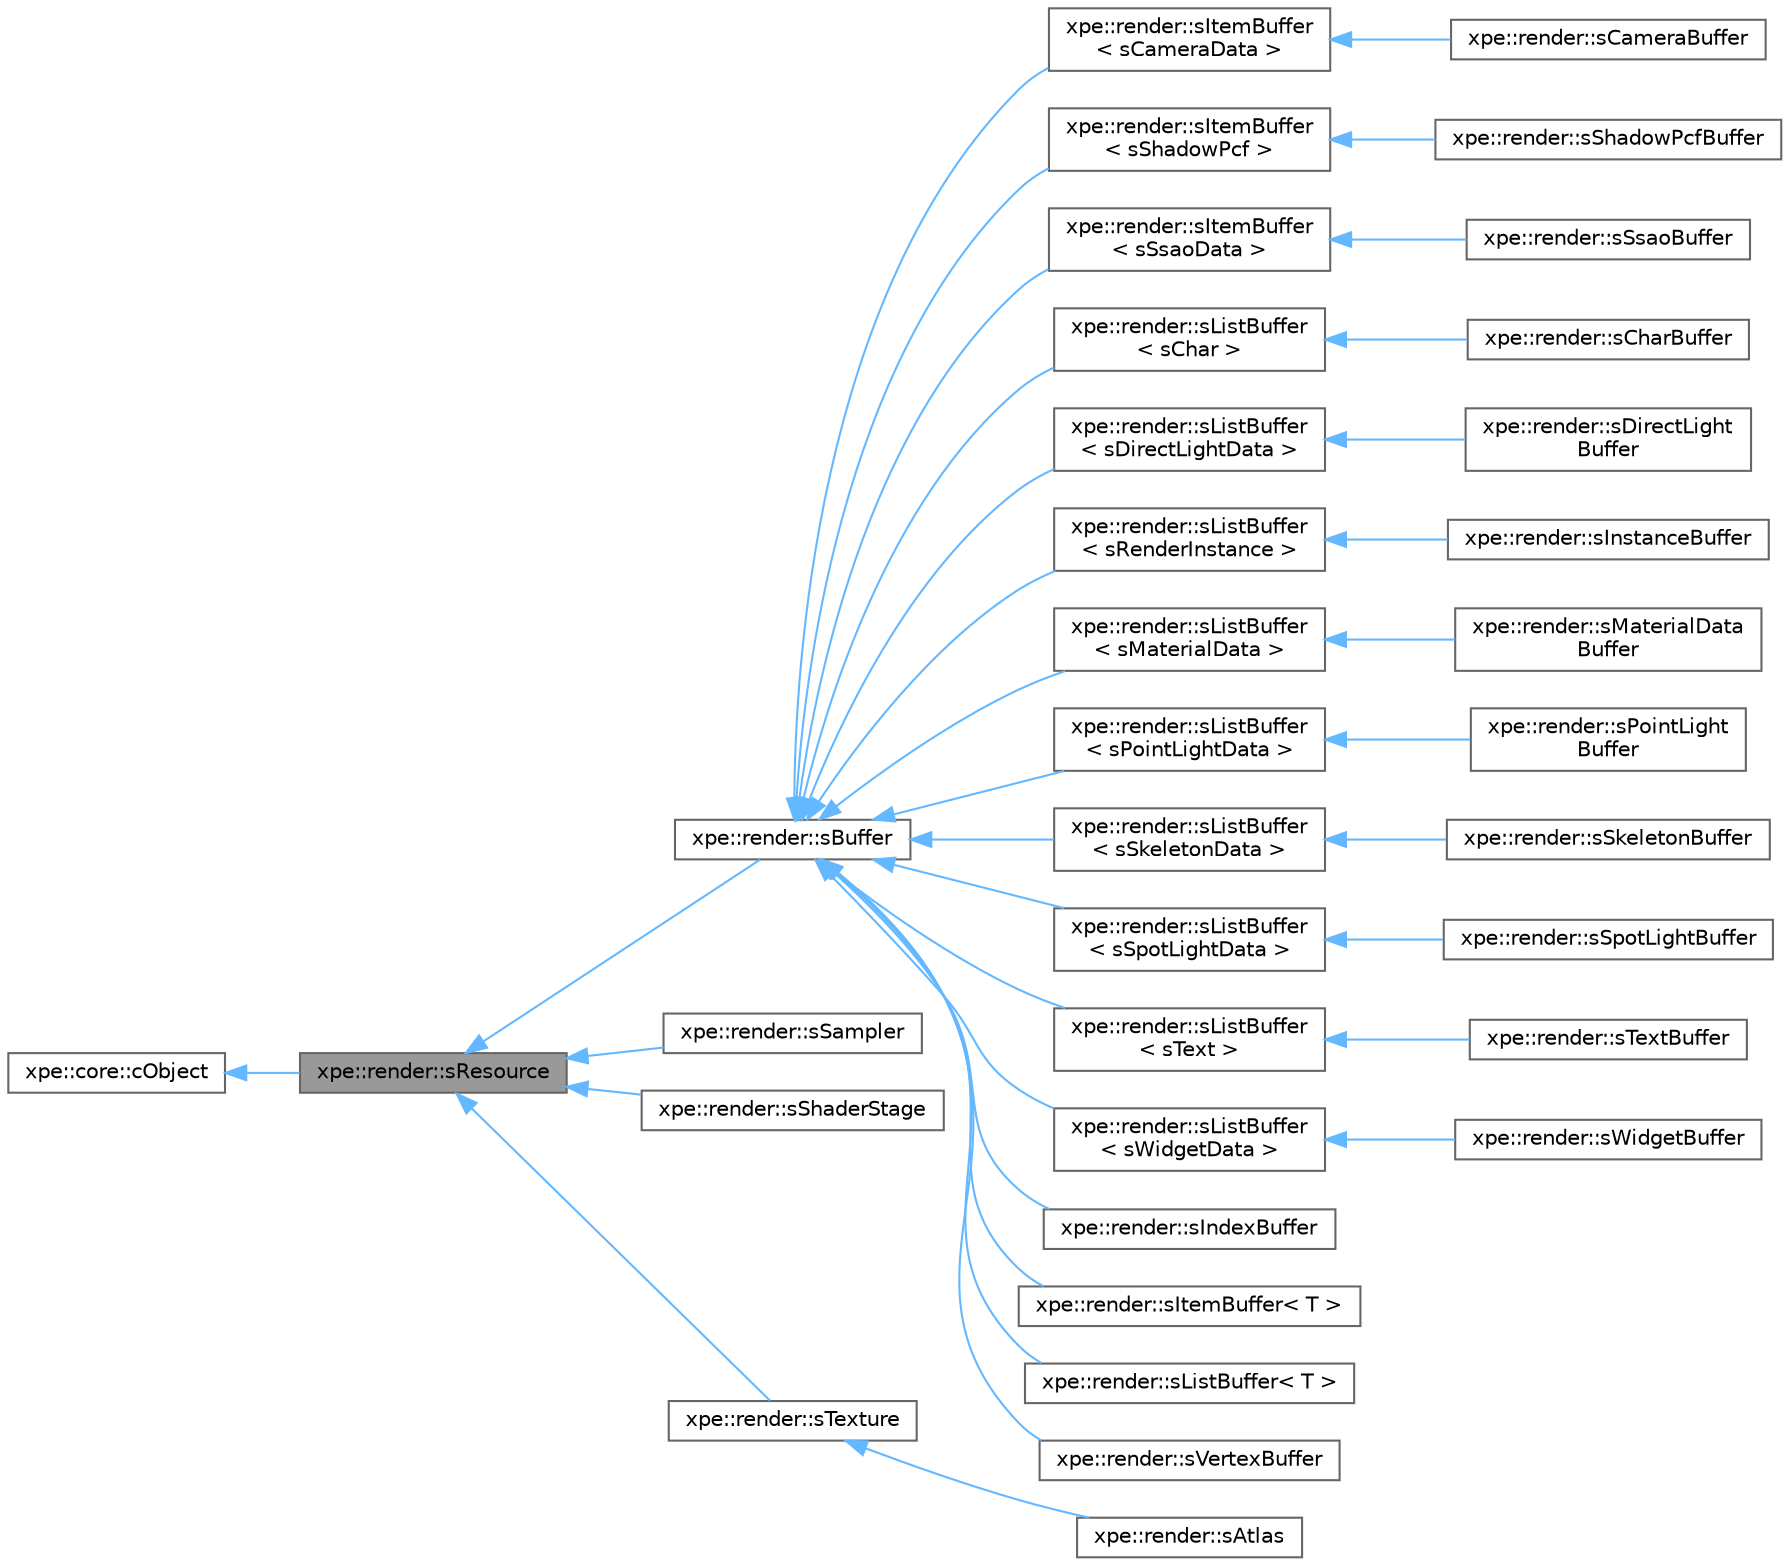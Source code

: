 digraph "xpe::render::sResource"
{
 // LATEX_PDF_SIZE
  bgcolor="transparent";
  edge [fontname=Helvetica,fontsize=10,labelfontname=Helvetica,labelfontsize=10];
  node [fontname=Helvetica,fontsize=10,shape=box,height=0.2,width=0.4];
  rankdir="LR";
  Node1 [id="Node000001",label="xpe::render::sResource",height=0.2,width=0.4,color="gray40", fillcolor="grey60", style="filled", fontcolor="black",tooltip=" "];
  Node2 -> Node1 [id="edge69_Node000001_Node000002",dir="back",color="steelblue1",style="solid",tooltip=" "];
  Node2 [id="Node000002",label="xpe::core::cObject",height=0.2,width=0.4,color="gray40", fillcolor="white", style="filled",URL="$classxpe_1_1core_1_1c_object.html",tooltip=" "];
  Node1 -> Node3 [id="edge70_Node000001_Node000003",dir="back",color="steelblue1",style="solid",tooltip=" "];
  Node3 [id="Node000003",label="xpe::render::sBuffer",height=0.2,width=0.4,color="gray40", fillcolor="white", style="filled",URL="$structxpe_1_1render_1_1s_buffer.html",tooltip=" "];
  Node3 -> Node4 [id="edge71_Node000003_Node000004",dir="back",color="steelblue1",style="solid",tooltip=" "];
  Node4 [id="Node000004",label="xpe::render::sItemBuffer\l\< sCameraData \>",height=0.2,width=0.4,color="gray40", fillcolor="white", style="filled",URL="$structxpe_1_1render_1_1s_item_buffer.html",tooltip=" "];
  Node4 -> Node5 [id="edge72_Node000004_Node000005",dir="back",color="steelblue1",style="solid",tooltip=" "];
  Node5 [id="Node000005",label="xpe::render::sCameraBuffer",height=0.2,width=0.4,color="gray40", fillcolor="white", style="filled",URL="$structxpe_1_1render_1_1s_camera_buffer.html",tooltip=" "];
  Node3 -> Node6 [id="edge73_Node000003_Node000006",dir="back",color="steelblue1",style="solid",tooltip=" "];
  Node6 [id="Node000006",label="xpe::render::sItemBuffer\l\< sShadowPcf \>",height=0.2,width=0.4,color="gray40", fillcolor="white", style="filled",URL="$structxpe_1_1render_1_1s_item_buffer.html",tooltip=" "];
  Node6 -> Node7 [id="edge74_Node000006_Node000007",dir="back",color="steelblue1",style="solid",tooltip=" "];
  Node7 [id="Node000007",label="xpe::render::sShadowPcfBuffer",height=0.2,width=0.4,color="gray40", fillcolor="white", style="filled",URL="$structxpe_1_1render_1_1s_shadow_pcf_buffer.html",tooltip=" "];
  Node3 -> Node8 [id="edge75_Node000003_Node000008",dir="back",color="steelblue1",style="solid",tooltip=" "];
  Node8 [id="Node000008",label="xpe::render::sItemBuffer\l\< sSsaoData \>",height=0.2,width=0.4,color="gray40", fillcolor="white", style="filled",URL="$structxpe_1_1render_1_1s_item_buffer.html",tooltip=" "];
  Node8 -> Node9 [id="edge76_Node000008_Node000009",dir="back",color="steelblue1",style="solid",tooltip=" "];
  Node9 [id="Node000009",label="xpe::render::sSsaoBuffer",height=0.2,width=0.4,color="gray40", fillcolor="white", style="filled",URL="$structxpe_1_1render_1_1s_ssao_buffer.html",tooltip=" "];
  Node3 -> Node10 [id="edge77_Node000003_Node000010",dir="back",color="steelblue1",style="solid",tooltip=" "];
  Node10 [id="Node000010",label="xpe::render::sListBuffer\l\< sChar \>",height=0.2,width=0.4,color="gray40", fillcolor="white", style="filled",URL="$classxpe_1_1render_1_1s_list_buffer.html",tooltip=" "];
  Node10 -> Node11 [id="edge78_Node000010_Node000011",dir="back",color="steelblue1",style="solid",tooltip=" "];
  Node11 [id="Node000011",label="xpe::render::sCharBuffer",height=0.2,width=0.4,color="gray40", fillcolor="white", style="filled",URL="$structxpe_1_1render_1_1s_char_buffer.html",tooltip=" "];
  Node3 -> Node12 [id="edge79_Node000003_Node000012",dir="back",color="steelblue1",style="solid",tooltip=" "];
  Node12 [id="Node000012",label="xpe::render::sListBuffer\l\< sDirectLightData \>",height=0.2,width=0.4,color="gray40", fillcolor="white", style="filled",URL="$classxpe_1_1render_1_1s_list_buffer.html",tooltip=" "];
  Node12 -> Node13 [id="edge80_Node000012_Node000013",dir="back",color="steelblue1",style="solid",tooltip=" "];
  Node13 [id="Node000013",label="xpe::render::sDirectLight\lBuffer",height=0.2,width=0.4,color="gray40", fillcolor="white", style="filled",URL="$structxpe_1_1render_1_1s_direct_light_buffer.html",tooltip=" "];
  Node3 -> Node14 [id="edge81_Node000003_Node000014",dir="back",color="steelblue1",style="solid",tooltip=" "];
  Node14 [id="Node000014",label="xpe::render::sListBuffer\l\< sRenderInstance \>",height=0.2,width=0.4,color="gray40", fillcolor="white", style="filled",URL="$classxpe_1_1render_1_1s_list_buffer.html",tooltip=" "];
  Node14 -> Node15 [id="edge82_Node000014_Node000015",dir="back",color="steelblue1",style="solid",tooltip=" "];
  Node15 [id="Node000015",label="xpe::render::sInstanceBuffer",height=0.2,width=0.4,color="gray40", fillcolor="white", style="filled",URL="$structxpe_1_1render_1_1s_instance_buffer.html",tooltip=" "];
  Node3 -> Node16 [id="edge83_Node000003_Node000016",dir="back",color="steelblue1",style="solid",tooltip=" "];
  Node16 [id="Node000016",label="xpe::render::sListBuffer\l\< sMaterialData \>",height=0.2,width=0.4,color="gray40", fillcolor="white", style="filled",URL="$classxpe_1_1render_1_1s_list_buffer.html",tooltip=" "];
  Node16 -> Node17 [id="edge84_Node000016_Node000017",dir="back",color="steelblue1",style="solid",tooltip=" "];
  Node17 [id="Node000017",label="xpe::render::sMaterialData\lBuffer",height=0.2,width=0.4,color="gray40", fillcolor="white", style="filled",URL="$structxpe_1_1render_1_1s_material_data_buffer.html",tooltip=" "];
  Node3 -> Node18 [id="edge85_Node000003_Node000018",dir="back",color="steelblue1",style="solid",tooltip=" "];
  Node18 [id="Node000018",label="xpe::render::sListBuffer\l\< sPointLightData \>",height=0.2,width=0.4,color="gray40", fillcolor="white", style="filled",URL="$classxpe_1_1render_1_1s_list_buffer.html",tooltip=" "];
  Node18 -> Node19 [id="edge86_Node000018_Node000019",dir="back",color="steelblue1",style="solid",tooltip=" "];
  Node19 [id="Node000019",label="xpe::render::sPointLight\lBuffer",height=0.2,width=0.4,color="gray40", fillcolor="white", style="filled",URL="$structxpe_1_1render_1_1s_point_light_buffer.html",tooltip=" "];
  Node3 -> Node20 [id="edge87_Node000003_Node000020",dir="back",color="steelblue1",style="solid",tooltip=" "];
  Node20 [id="Node000020",label="xpe::render::sListBuffer\l\< sSkeletonData \>",height=0.2,width=0.4,color="gray40", fillcolor="white", style="filled",URL="$classxpe_1_1render_1_1s_list_buffer.html",tooltip=" "];
  Node20 -> Node21 [id="edge88_Node000020_Node000021",dir="back",color="steelblue1",style="solid",tooltip=" "];
  Node21 [id="Node000021",label="xpe::render::sSkeletonBuffer",height=0.2,width=0.4,color="gray40", fillcolor="white", style="filled",URL="$structxpe_1_1render_1_1s_skeleton_buffer.html",tooltip=" "];
  Node3 -> Node22 [id="edge89_Node000003_Node000022",dir="back",color="steelblue1",style="solid",tooltip=" "];
  Node22 [id="Node000022",label="xpe::render::sListBuffer\l\< sSpotLightData \>",height=0.2,width=0.4,color="gray40", fillcolor="white", style="filled",URL="$classxpe_1_1render_1_1s_list_buffer.html",tooltip=" "];
  Node22 -> Node23 [id="edge90_Node000022_Node000023",dir="back",color="steelblue1",style="solid",tooltip=" "];
  Node23 [id="Node000023",label="xpe::render::sSpotLightBuffer",height=0.2,width=0.4,color="gray40", fillcolor="white", style="filled",URL="$structxpe_1_1render_1_1s_spot_light_buffer.html",tooltip=" "];
  Node3 -> Node24 [id="edge91_Node000003_Node000024",dir="back",color="steelblue1",style="solid",tooltip=" "];
  Node24 [id="Node000024",label="xpe::render::sListBuffer\l\< sText \>",height=0.2,width=0.4,color="gray40", fillcolor="white", style="filled",URL="$classxpe_1_1render_1_1s_list_buffer.html",tooltip=" "];
  Node24 -> Node25 [id="edge92_Node000024_Node000025",dir="back",color="steelblue1",style="solid",tooltip=" "];
  Node25 [id="Node000025",label="xpe::render::sTextBuffer",height=0.2,width=0.4,color="gray40", fillcolor="white", style="filled",URL="$structxpe_1_1render_1_1s_text_buffer.html",tooltip=" "];
  Node3 -> Node26 [id="edge93_Node000003_Node000026",dir="back",color="steelblue1",style="solid",tooltip=" "];
  Node26 [id="Node000026",label="xpe::render::sListBuffer\l\< sWidgetData \>",height=0.2,width=0.4,color="gray40", fillcolor="white", style="filled",URL="$classxpe_1_1render_1_1s_list_buffer.html",tooltip=" "];
  Node26 -> Node27 [id="edge94_Node000026_Node000027",dir="back",color="steelblue1",style="solid",tooltip=" "];
  Node27 [id="Node000027",label="xpe::render::sWidgetBuffer",height=0.2,width=0.4,color="gray40", fillcolor="white", style="filled",URL="$structxpe_1_1render_1_1s_widget_buffer.html",tooltip=" "];
  Node3 -> Node28 [id="edge95_Node000003_Node000028",dir="back",color="steelblue1",style="solid",tooltip=" "];
  Node28 [id="Node000028",label="xpe::render::sIndexBuffer",height=0.2,width=0.4,color="gray40", fillcolor="white", style="filled",URL="$structxpe_1_1render_1_1s_index_buffer.html",tooltip=" "];
  Node3 -> Node29 [id="edge96_Node000003_Node000029",dir="back",color="steelblue1",style="solid",tooltip=" "];
  Node29 [id="Node000029",label="xpe::render::sItemBuffer\< T \>",height=0.2,width=0.4,color="gray40", fillcolor="white", style="filled",URL="$structxpe_1_1render_1_1s_item_buffer.html",tooltip=" "];
  Node3 -> Node30 [id="edge97_Node000003_Node000030",dir="back",color="steelblue1",style="solid",tooltip=" "];
  Node30 [id="Node000030",label="xpe::render::sListBuffer\< T \>",height=0.2,width=0.4,color="gray40", fillcolor="white", style="filled",URL="$classxpe_1_1render_1_1s_list_buffer.html",tooltip=" "];
  Node3 -> Node31 [id="edge98_Node000003_Node000031",dir="back",color="steelblue1",style="solid",tooltip=" "];
  Node31 [id="Node000031",label="xpe::render::sVertexBuffer",height=0.2,width=0.4,color="gray40", fillcolor="white", style="filled",URL="$structxpe_1_1render_1_1s_vertex_buffer.html",tooltip=" "];
  Node1 -> Node32 [id="edge99_Node000001_Node000032",dir="back",color="steelblue1",style="solid",tooltip=" "];
  Node32 [id="Node000032",label="xpe::render::sSampler",height=0.2,width=0.4,color="gray40", fillcolor="white", style="filled",URL="$structxpe_1_1render_1_1s_sampler.html",tooltip=" "];
  Node1 -> Node33 [id="edge100_Node000001_Node000033",dir="back",color="steelblue1",style="solid",tooltip=" "];
  Node33 [id="Node000033",label="xpe::render::sShaderStage",height=0.2,width=0.4,color="gray40", fillcolor="white", style="filled",URL="$structxpe_1_1render_1_1s_shader_stage.html",tooltip=" "];
  Node1 -> Node34 [id="edge101_Node000001_Node000034",dir="back",color="steelblue1",style="solid",tooltip=" "];
  Node34 [id="Node000034",label="xpe::render::sTexture",height=0.2,width=0.4,color="gray40", fillcolor="white", style="filled",URL="$structxpe_1_1render_1_1s_texture.html",tooltip=" "];
  Node34 -> Node35 [id="edge102_Node000034_Node000035",dir="back",color="steelblue1",style="solid",tooltip=" "];
  Node35 [id="Node000035",label="xpe::render::sAtlas",height=0.2,width=0.4,color="gray40", fillcolor="white", style="filled",URL="$structxpe_1_1render_1_1s_atlas.html",tooltip=" "];
}
